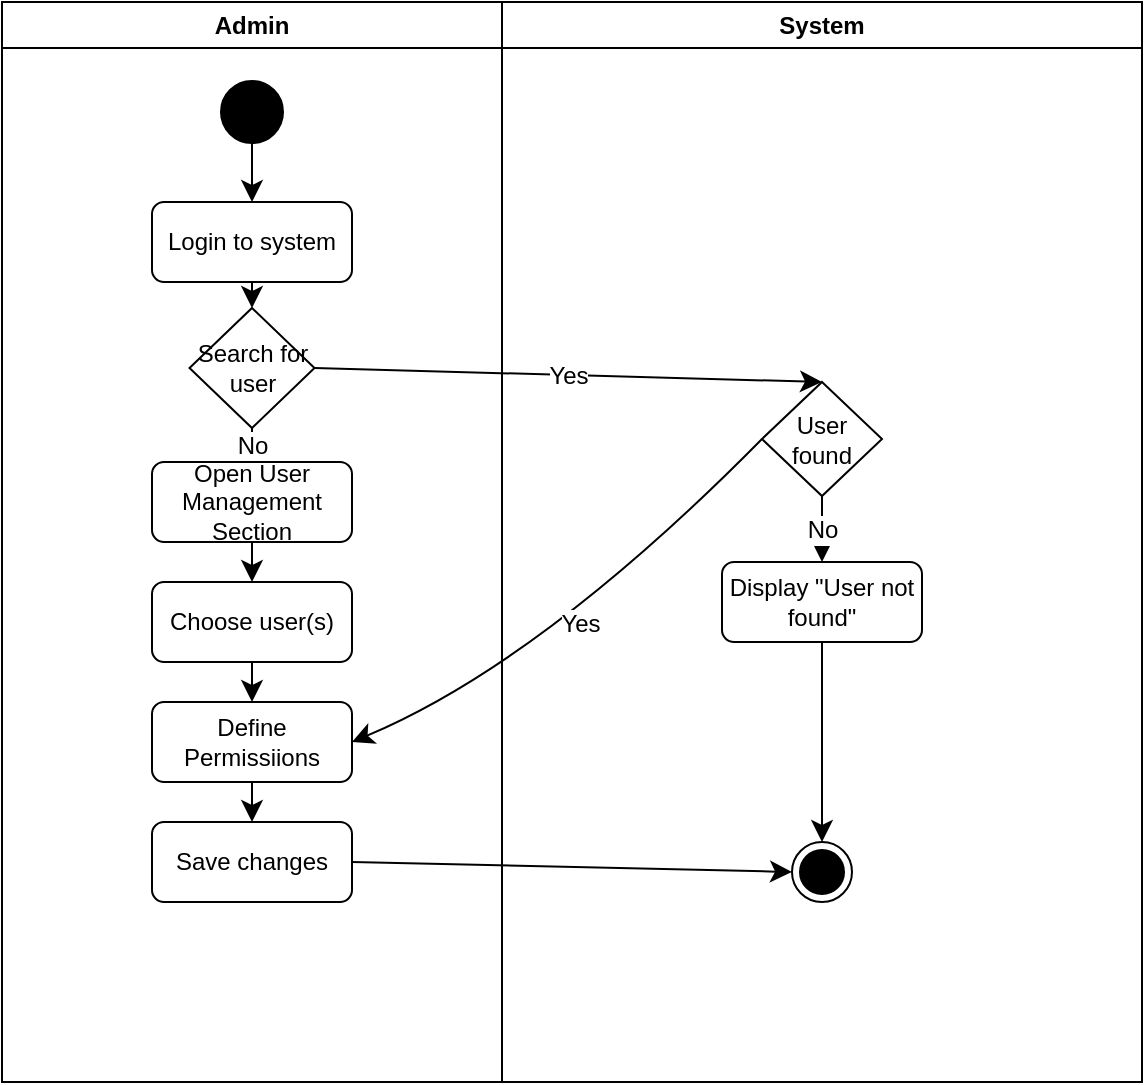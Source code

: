 <mxfile version="24.3.1" type="device">
  <diagram name="Page-1" id="e7e014a7-5840-1c2e-5031-d8a46d1fe8dd">
    <mxGraphModel dx="653" dy="768" grid="1" gridSize="10" guides="1" tooltips="1" connect="1" arrows="1" fold="1" page="1" pageScale="1" pageWidth="1169" pageHeight="826" background="none" math="0" shadow="0">
      <root>
        <mxCell id="0" />
        <mxCell id="1" parent="0" />
        <mxCell id="4wt3FrgPkG5w_L3wKyrl-41" value="Admin" style="swimlane;whiteSpace=wrap;html=1;" vertex="1" parent="1">
          <mxGeometry x="70" y="230" width="250" height="540" as="geometry" />
        </mxCell>
        <mxCell id="4wt3FrgPkG5w_L3wKyrl-54" style="edgeStyle=none;curved=1;rounded=0;orthogonalLoop=1;jettySize=auto;html=1;exitX=0.5;exitY=1;exitDx=0;exitDy=0;exitPerimeter=0;entryX=0.5;entryY=0;entryDx=0;entryDy=0;fontSize=12;startSize=8;endSize=8;" edge="1" parent="4wt3FrgPkG5w_L3wKyrl-41" source="4wt3FrgPkG5w_L3wKyrl-43" target="4wt3FrgPkG5w_L3wKyrl-44">
          <mxGeometry relative="1" as="geometry" />
        </mxCell>
        <mxCell id="4wt3FrgPkG5w_L3wKyrl-43" value="" style="strokeWidth=2;html=1;shape=mxgraph.flowchart.start_2;whiteSpace=wrap;fillColor=#000000;" vertex="1" parent="4wt3FrgPkG5w_L3wKyrl-41">
          <mxGeometry x="110" y="40" width="30" height="30" as="geometry" />
        </mxCell>
        <mxCell id="4wt3FrgPkG5w_L3wKyrl-55" style="edgeStyle=none;curved=1;rounded=0;orthogonalLoop=1;jettySize=auto;html=1;exitX=0.5;exitY=1;exitDx=0;exitDy=0;entryX=0.5;entryY=0;entryDx=0;entryDy=0;fontSize=12;startSize=8;endSize=8;" edge="1" parent="4wt3FrgPkG5w_L3wKyrl-41" source="4wt3FrgPkG5w_L3wKyrl-44" target="4wt3FrgPkG5w_L3wKyrl-45">
          <mxGeometry relative="1" as="geometry" />
        </mxCell>
        <mxCell id="4wt3FrgPkG5w_L3wKyrl-44" value="Login to system" style="rounded=1;whiteSpace=wrap;html=1;" vertex="1" parent="4wt3FrgPkG5w_L3wKyrl-41">
          <mxGeometry x="75" y="100" width="100" height="40" as="geometry" />
        </mxCell>
        <mxCell id="4wt3FrgPkG5w_L3wKyrl-56" value="No" style="edgeStyle=none;curved=1;rounded=0;orthogonalLoop=1;jettySize=auto;html=1;exitX=0.5;exitY=1;exitDx=0;exitDy=0;entryX=0.5;entryY=0;entryDx=0;entryDy=0;fontSize=12;startSize=8;endSize=8;" edge="1" parent="4wt3FrgPkG5w_L3wKyrl-41" source="4wt3FrgPkG5w_L3wKyrl-45" target="4wt3FrgPkG5w_L3wKyrl-46">
          <mxGeometry relative="1" as="geometry" />
        </mxCell>
        <mxCell id="4wt3FrgPkG5w_L3wKyrl-45" value="Search for user" style="rhombus;whiteSpace=wrap;html=1;" vertex="1" parent="4wt3FrgPkG5w_L3wKyrl-41">
          <mxGeometry x="93.75" y="153" width="62.5" height="60" as="geometry" />
        </mxCell>
        <mxCell id="4wt3FrgPkG5w_L3wKyrl-57" style="edgeStyle=none;curved=1;rounded=0;orthogonalLoop=1;jettySize=auto;html=1;exitX=0.5;exitY=1;exitDx=0;exitDy=0;entryX=0.5;entryY=0;entryDx=0;entryDy=0;fontSize=12;startSize=8;endSize=8;" edge="1" parent="4wt3FrgPkG5w_L3wKyrl-41" source="4wt3FrgPkG5w_L3wKyrl-46" target="4wt3FrgPkG5w_L3wKyrl-47">
          <mxGeometry relative="1" as="geometry" />
        </mxCell>
        <mxCell id="4wt3FrgPkG5w_L3wKyrl-46" value="Open User Management Section" style="rounded=1;whiteSpace=wrap;html=1;" vertex="1" parent="4wt3FrgPkG5w_L3wKyrl-41">
          <mxGeometry x="75" y="230" width="100" height="40" as="geometry" />
        </mxCell>
        <mxCell id="4wt3FrgPkG5w_L3wKyrl-58" style="edgeStyle=none;curved=1;rounded=0;orthogonalLoop=1;jettySize=auto;html=1;exitX=0.5;exitY=1;exitDx=0;exitDy=0;entryX=0.5;entryY=0;entryDx=0;entryDy=0;fontSize=12;startSize=8;endSize=8;" edge="1" parent="4wt3FrgPkG5w_L3wKyrl-41" source="4wt3FrgPkG5w_L3wKyrl-47" target="4wt3FrgPkG5w_L3wKyrl-48">
          <mxGeometry relative="1" as="geometry" />
        </mxCell>
        <mxCell id="4wt3FrgPkG5w_L3wKyrl-47" value="Choose user(s)&lt;span style=&quot;color: rgba(0, 0, 0, 0); font-family: monospace; font-size: 0px; text-align: start; text-wrap: nowrap;&quot;&gt;%3CmxGraphModel%3E%3Croot%3E%3CmxCell%20id%3D%220%22%2F%3E%3CmxCell%20id%3D%221%22%20parent%3D%220%22%2F%3E%3CmxCell%20id%3D%222%22%20value%3D%22Login%20to%20system%22%20style%3D%22rounded%3D1%3BwhiteSpace%3Dwrap%3Bhtml%3D1%3B%22%20vertex%3D%221%22%20parent%3D%221%22%3E%3CmxGeometry%20x%3D%22340%22%20y%3D%22410%22%20width%3D%22100%22%20height%3D%2240%22%20as%3D%22geometry%22%2F%3E%3C%2FmxCell%3E%3C%2Froot%3E%3C%2FmxGraphModel%3E&lt;/span&gt;" style="rounded=1;whiteSpace=wrap;html=1;" vertex="1" parent="4wt3FrgPkG5w_L3wKyrl-41">
          <mxGeometry x="75" y="290" width="100" height="40" as="geometry" />
        </mxCell>
        <mxCell id="4wt3FrgPkG5w_L3wKyrl-59" style="edgeStyle=none;curved=1;rounded=0;orthogonalLoop=1;jettySize=auto;html=1;exitX=0.5;exitY=1;exitDx=0;exitDy=0;fontSize=12;startSize=8;endSize=8;" edge="1" parent="4wt3FrgPkG5w_L3wKyrl-41" source="4wt3FrgPkG5w_L3wKyrl-48" target="4wt3FrgPkG5w_L3wKyrl-49">
          <mxGeometry relative="1" as="geometry" />
        </mxCell>
        <mxCell id="4wt3FrgPkG5w_L3wKyrl-48" value="Define Permissiions" style="rounded=1;whiteSpace=wrap;html=1;" vertex="1" parent="4wt3FrgPkG5w_L3wKyrl-41">
          <mxGeometry x="75" y="350" width="100" height="40" as="geometry" />
        </mxCell>
        <mxCell id="4wt3FrgPkG5w_L3wKyrl-49" value="Save changes" style="rounded=1;whiteSpace=wrap;html=1;" vertex="1" parent="4wt3FrgPkG5w_L3wKyrl-41">
          <mxGeometry x="75" y="410" width="100" height="40" as="geometry" />
        </mxCell>
        <mxCell id="4wt3FrgPkG5w_L3wKyrl-42" value="System" style="swimlane;whiteSpace=wrap;html=1;" vertex="1" parent="1">
          <mxGeometry x="320" y="230" width="320" height="540" as="geometry" />
        </mxCell>
        <mxCell id="4wt3FrgPkG5w_L3wKyrl-62" value="No" style="edgeStyle=none;curved=1;rounded=0;orthogonalLoop=1;jettySize=auto;html=1;exitX=0.5;exitY=1;exitDx=0;exitDy=0;entryX=0.5;entryY=0;entryDx=0;entryDy=0;fontSize=12;startSize=8;endSize=8;" edge="1" parent="4wt3FrgPkG5w_L3wKyrl-42" source="4wt3FrgPkG5w_L3wKyrl-50" target="4wt3FrgPkG5w_L3wKyrl-51">
          <mxGeometry relative="1" as="geometry" />
        </mxCell>
        <mxCell id="4wt3FrgPkG5w_L3wKyrl-50" value="User found" style="rhombus;whiteSpace=wrap;html=1;" vertex="1" parent="4wt3FrgPkG5w_L3wKyrl-42">
          <mxGeometry x="130" y="190" width="60" height="57" as="geometry" />
        </mxCell>
        <mxCell id="4wt3FrgPkG5w_L3wKyrl-61" style="edgeStyle=none;curved=1;rounded=0;orthogonalLoop=1;jettySize=auto;html=1;exitX=0.5;exitY=1;exitDx=0;exitDy=0;entryX=0.5;entryY=0;entryDx=0;entryDy=0;fontSize=12;startSize=8;endSize=8;" edge="1" parent="4wt3FrgPkG5w_L3wKyrl-42" source="4wt3FrgPkG5w_L3wKyrl-51" target="4wt3FrgPkG5w_L3wKyrl-53">
          <mxGeometry relative="1" as="geometry" />
        </mxCell>
        <mxCell id="4wt3FrgPkG5w_L3wKyrl-51" value="Display &quot;User not found&quot;" style="rounded=1;whiteSpace=wrap;html=1;" vertex="1" parent="4wt3FrgPkG5w_L3wKyrl-42">
          <mxGeometry x="110" y="280" width="100" height="40" as="geometry" />
        </mxCell>
        <mxCell id="4wt3FrgPkG5w_L3wKyrl-53" value="" style="ellipse;html=1;shape=endState;fillColor=#000000;strokeColor=#000000;" vertex="1" parent="4wt3FrgPkG5w_L3wKyrl-42">
          <mxGeometry x="145" y="420" width="30" height="30" as="geometry" />
        </mxCell>
        <mxCell id="4wt3FrgPkG5w_L3wKyrl-60" style="edgeStyle=none;curved=1;rounded=0;orthogonalLoop=1;jettySize=auto;html=1;exitX=1;exitY=0.5;exitDx=0;exitDy=0;entryX=0;entryY=0.5;entryDx=0;entryDy=0;fontSize=12;startSize=8;endSize=8;" edge="1" parent="1" source="4wt3FrgPkG5w_L3wKyrl-49" target="4wt3FrgPkG5w_L3wKyrl-53">
          <mxGeometry relative="1" as="geometry" />
        </mxCell>
        <mxCell id="4wt3FrgPkG5w_L3wKyrl-65" value="Yes" style="edgeStyle=none;curved=1;rounded=0;orthogonalLoop=1;jettySize=auto;html=1;exitX=1;exitY=0.5;exitDx=0;exitDy=0;entryX=0.5;entryY=0;entryDx=0;entryDy=0;fontSize=12;startSize=8;endSize=8;" edge="1" parent="1" source="4wt3FrgPkG5w_L3wKyrl-45" target="4wt3FrgPkG5w_L3wKyrl-50">
          <mxGeometry relative="1" as="geometry" />
        </mxCell>
        <mxCell id="4wt3FrgPkG5w_L3wKyrl-66" value="Yes" style="edgeStyle=none;curved=1;rounded=0;orthogonalLoop=1;jettySize=auto;html=1;exitX=0;exitY=0.5;exitDx=0;exitDy=0;entryX=1;entryY=0.5;entryDx=0;entryDy=0;fontSize=12;startSize=8;endSize=8;" edge="1" parent="1" source="4wt3FrgPkG5w_L3wKyrl-50" target="4wt3FrgPkG5w_L3wKyrl-48">
          <mxGeometry relative="1" as="geometry">
            <Array as="points">
              <mxPoint x="340" y="560" />
            </Array>
          </mxGeometry>
        </mxCell>
      </root>
    </mxGraphModel>
  </diagram>
</mxfile>
